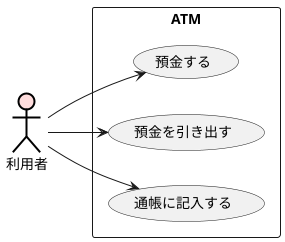 @startuml 例題1
left to right direction
actor 利用者 #ffDDDD;line:black;line.bold;
rectangle ATM {
usecase 預金する
usecase 預金を引き出す
usecase 通帳に記入する
}
利用者 --> 預金する
利用者 --> 預金を引き出す
通帳に記入する <-- 利用者
@enduml